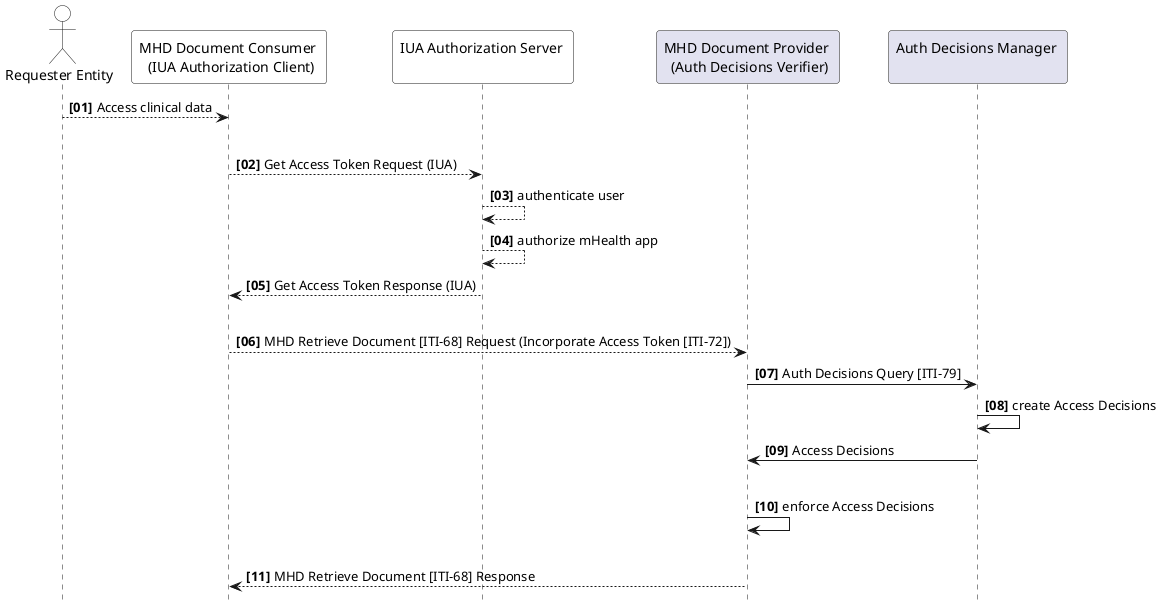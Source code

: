 @startuml
skinparam responseMessageBelowArrow true
hide footbox

actor "Requester Entity" as User #FFFFFF
participant "MHD Document Consumer \n (IUA Authorization Client)" as RequestingActor #FFFFFF
participant "IUA Authorization Server \n" as AuthorizationServer #FFFFFF
participant "MHD Document Provider \n (Auth Decisions Verifier)" as RespondingActor

participant "Auth Decisions Manager \n" as Manager

autonumber 1 1 "<b>[00]"

User --> RequestingActor: Access clinical data

|||
RequestingActor --> AuthorizationServer: Get Access Token Request (IUA)

AuthorizationServer --> AuthorizationServer: authenticate user
AuthorizationServer --> AuthorizationServer: authorize mHealth app

AuthorizationServer --> RequestingActor: Get Access Token Response (IUA)

|||
RequestingActor --> RespondingActor: MHD Retrieve Document [ITI-68] Request (Incorporate Access Token [ITI-72])

RespondingActor -> Manager: Auth Decisions Query [ITI-79]
Manager -> Manager: create Access Decisions
Manager -> RespondingActor: Access Decisions

|||
RespondingActor -> RespondingActor: enforce Access Decisions
|||

RespondingActor --> RequestingActor: MHD Retrieve Document [ITI-68] Response

autonumber stop

@enduml
